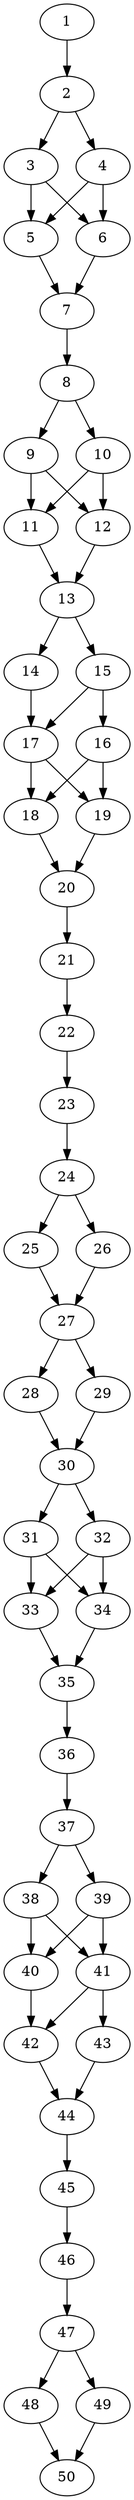 // DAG automatically generated by daggen at Fri Aug  4 16:35:14 2017
// ./daggen --dot -n 50 --fat 0.2 --regular 0.8 --density 0.8 --jump 1 
digraph G {
  1 [size="339224", alpha="0.07"]
  1 -> 2 [size ="302"]
  2 [size="1842", alpha="0.09"]
  2 -> 3 [size ="75"]
  2 -> 4 [size ="75"]
  3 [size="782758", alpha="0.10"]
  3 -> 5 [size ="679"]
  3 -> 6 [size ="679"]
  4 [size="134218", alpha="0.04"]
  4 -> 5 [size ="210"]
  4 -> 6 [size ="210"]
  5 [size="58672", alpha="0.17"]
  5 -> 7 [size ="75"]
  6 [size="2022", alpha="0.12"]
  6 -> 7 [size ="34"]
  7 [size="347133", alpha="0.06"]
  7 -> 8 [size ="679"]
  8 [size="1073742", alpha="0.08"]
  8 -> 9 [size ="839"]
  8 -> 10 [size ="839"]
  9 [size="87653", alpha="0.13"]
  9 -> 11 [size ="75"]
  9 -> 12 [size ="75"]
  10 [size="68719", alpha="0.15"]
  10 -> 11 [size ="134"]
  10 -> 12 [size ="134"]
  11 [size="971663", alpha="0.11"]
  11 -> 13 [size ="679"]
  12 [size="134218", alpha="0.18"]
  12 -> 13 [size ="210"]
  13 [size="158172", alpha="0.17"]
  13 -> 14 [size ="210"]
  13 -> 15 [size ="210"]
  14 [size="176108", alpha="0.07"]
  14 -> 17 [size ="302"]
  15 [size="884491", alpha="0.04"]
  15 -> 16 [size ="679"]
  15 -> 17 [size ="679"]
  16 [size="41067", alpha="0.01"]
  16 -> 18 [size ="34"]
  16 -> 19 [size ="34"]
  17 [size="549756", alpha="0.12"]
  17 -> 18 [size ="537"]
  17 -> 19 [size ="537"]
  18 [size="333", alpha="0.10"]
  18 -> 20 [size ="34"]
  19 [size="368293", alpha="0.10"]
  19 -> 20 [size ="411"]
  20 [size="318710", alpha="0.10"]
  20 -> 21 [size ="210"]
  21 [size="664342", alpha="0.18"]
  21 -> 22 [size ="537"]
  22 [size="13226", alpha="0.12"]
  22 -> 23 [size ="210"]
  23 [size="773426", alpha="0.02"]
  23 -> 24 [size ="839"]
  24 [size="1820", alpha="0.05"]
  24 -> 25 [size ="34"]
  24 -> 26 [size ="34"]
  25 [size="42799", alpha="0.12"]
  25 -> 27 [size ="34"]
  26 [size="368293", alpha="0.04"]
  26 -> 27 [size ="411"]
  27 [size="1267258", alpha="0.13"]
  27 -> 28 [size ="839"]
  27 -> 29 [size ="839"]
  28 [size="1073742", alpha="0.03"]
  28 -> 30 [size ="839"]
  29 [size="782758", alpha="0.15"]
  29 -> 30 [size ="679"]
  30 [size="2057", alpha="0.06"]
  30 -> 31 [size ="34"]
  30 -> 32 [size ="34"]
  31 [size="231928", alpha="0.18"]
  31 -> 33 [size ="302"]
  31 -> 34 [size ="302"]
  32 [size="18366", alpha="0.02"]
  32 -> 33 [size ="302"]
  32 -> 34 [size ="302"]
  33 [size="64509", alpha="0.18"]
  33 -> 35 [size ="134"]
  34 [size="12244", alpha="0.16"]
  34 -> 35 [size ="411"]
  35 [size="1073742", alpha="0.07"]
  35 -> 36 [size ="839"]
  36 [size="25850", alpha="0.08"]
  36 -> 37 [size ="34"]
  37 [size="233661", alpha="0.09"]
  37 -> 38 [size ="302"]
  37 -> 39 [size ="302"]
  38 [size="11883", alpha="0.19"]
  38 -> 40 [size ="839"]
  38 -> 41 [size ="839"]
  39 [size="3361", alpha="0.01"]
  39 -> 40 [size ="75"]
  39 -> 41 [size ="75"]
  40 [size="12004", alpha="0.18"]
  40 -> 42 [size ="537"]
  41 [size="56673", alpha="0.07"]
  41 -> 42 [size ="75"]
  41 -> 43 [size ="75"]
  42 [size="782758", alpha="0.04"]
  42 -> 44 [size ="679"]
  43 [size="68719", alpha="0.13"]
  43 -> 44 [size ="134"]
  44 [size="112570", alpha="0.11"]
  44 -> 45 [size ="411"]
  45 [size="782758", alpha="0.17"]
  45 -> 46 [size ="679"]
  46 [size="19096", alpha="0.19"]
  46 -> 47 [size ="411"]
  47 [size="143461", alpha="0.16"]
  47 -> 48 [size ="537"]
  47 -> 49 [size ="537"]
  48 [size="113976", alpha="0.12"]
  48 -> 50 [size ="134"]
  49 [size="18312", alpha="0.18"]
  49 -> 50 [size ="537"]
  50 [size="16597", alpha="0.05"]
}
